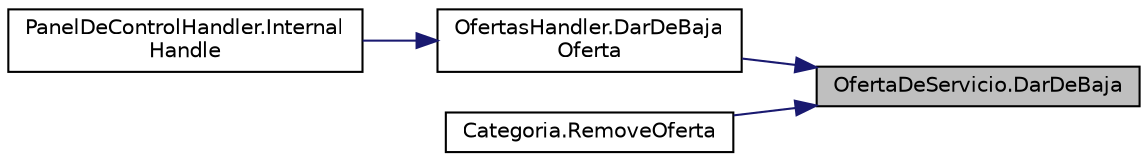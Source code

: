 digraph "OfertaDeServicio.DarDeBaja"
{
 // INTERACTIVE_SVG=YES
 // LATEX_PDF_SIZE
  edge [fontname="Helvetica",fontsize="10",labelfontname="Helvetica",labelfontsize="10"];
  node [fontname="Helvetica",fontsize="10",shape=record];
  rankdir="RL";
  Node1 [label="OfertaDeServicio.DarDeBaja",height=0.2,width=0.4,color="black", fillcolor="grey75", style="filled", fontcolor="black",tooltip="Método para dar de baja un Usuario."];
  Node1 -> Node2 [dir="back",color="midnightblue",fontsize="10",style="solid",fontname="Helvetica"];
  Node2 [label="OfertasHandler.DarDeBaja\lOferta",height=0.2,width=0.4,color="black", fillcolor="white", style="filled",URL="$classOfertasHandler.html#a8a2ad6d9d2db484f18d71e3b50c486c3",tooltip="Método para dar de baja una OfertaDeServicio."];
  Node2 -> Node3 [dir="back",color="midnightblue",fontsize="10",style="solid",fontname="Helvetica"];
  Node3 [label="PanelDeControlHandler.Internal\lHandle",height=0.2,width=0.4,color="black", fillcolor="white", style="filled",URL="$classPanelDeControlHandler.html#a30658d59450bfd0528572c30ee7af021",tooltip="Procesamiento de los mensajes."];
  Node1 -> Node4 [dir="back",color="midnightblue",fontsize="10",style="solid",fontname="Helvetica"];
  Node4 [label="Categoria.RemoveOferta",height=0.2,width=0.4,color="black", fillcolor="white", style="filled",URL="$classCategoria.html#aa1b195de0095e51387402976244b4934",tooltip="Método para quitar una oferta, en caso de que la misma no exista no hará nada."];
}

